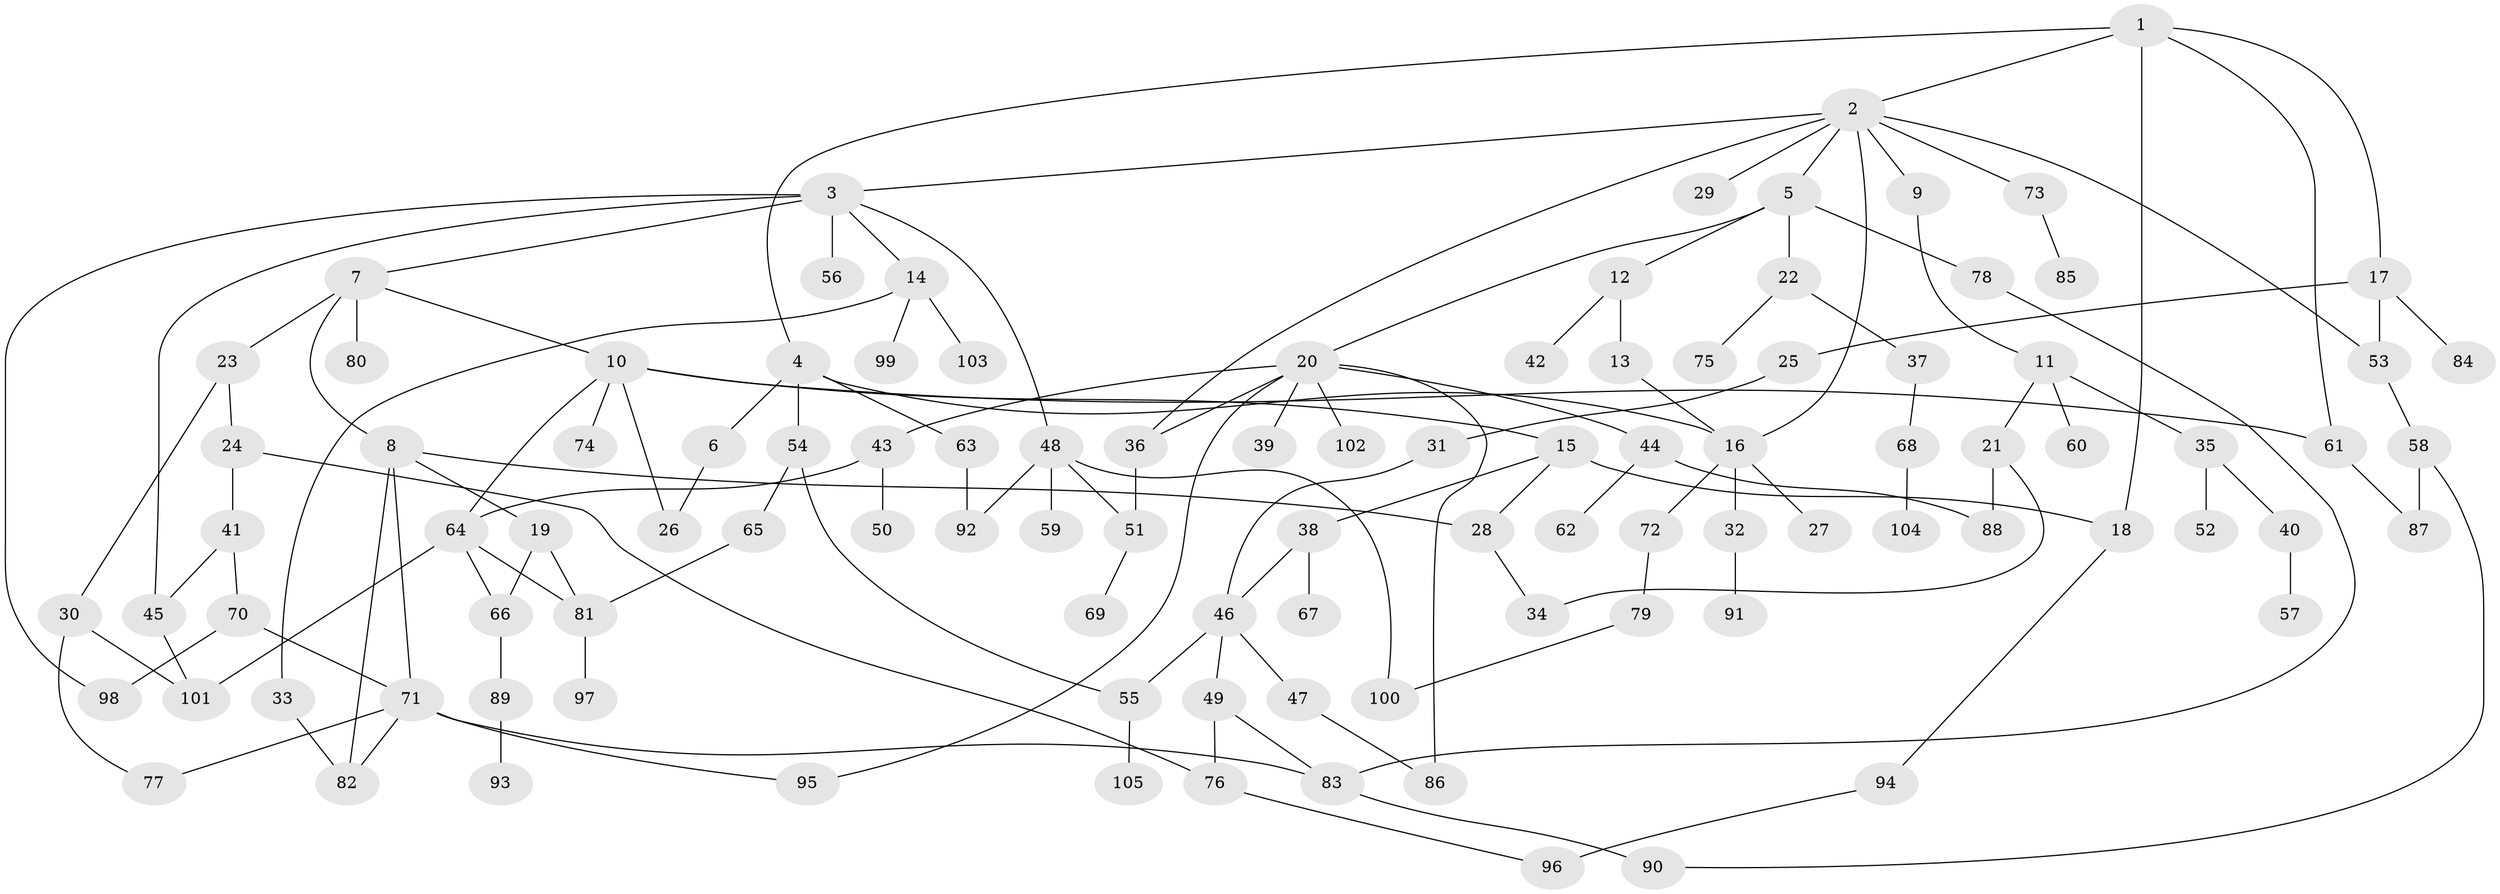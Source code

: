 // Generated by graph-tools (version 1.1) at 2025/13/03/09/25 04:13:27]
// undirected, 105 vertices, 139 edges
graph export_dot {
graph [start="1"]
  node [color=gray90,style=filled];
  1;
  2;
  3;
  4;
  5;
  6;
  7;
  8;
  9;
  10;
  11;
  12;
  13;
  14;
  15;
  16;
  17;
  18;
  19;
  20;
  21;
  22;
  23;
  24;
  25;
  26;
  27;
  28;
  29;
  30;
  31;
  32;
  33;
  34;
  35;
  36;
  37;
  38;
  39;
  40;
  41;
  42;
  43;
  44;
  45;
  46;
  47;
  48;
  49;
  50;
  51;
  52;
  53;
  54;
  55;
  56;
  57;
  58;
  59;
  60;
  61;
  62;
  63;
  64;
  65;
  66;
  67;
  68;
  69;
  70;
  71;
  72;
  73;
  74;
  75;
  76;
  77;
  78;
  79;
  80;
  81;
  82;
  83;
  84;
  85;
  86;
  87;
  88;
  89;
  90;
  91;
  92;
  93;
  94;
  95;
  96;
  97;
  98;
  99;
  100;
  101;
  102;
  103;
  104;
  105;
  1 -- 2;
  1 -- 4;
  1 -- 17;
  1 -- 18;
  1 -- 61;
  2 -- 3;
  2 -- 5;
  2 -- 9;
  2 -- 16;
  2 -- 29;
  2 -- 36;
  2 -- 53;
  2 -- 73;
  3 -- 7;
  3 -- 14;
  3 -- 48;
  3 -- 56;
  3 -- 98;
  3 -- 45;
  4 -- 6;
  4 -- 54;
  4 -- 63;
  4 -- 16;
  5 -- 12;
  5 -- 20;
  5 -- 22;
  5 -- 78;
  6 -- 26;
  7 -- 8;
  7 -- 10;
  7 -- 23;
  7 -- 80;
  8 -- 19;
  8 -- 82;
  8 -- 28;
  8 -- 71;
  9 -- 11;
  10 -- 15;
  10 -- 26;
  10 -- 61;
  10 -- 74;
  10 -- 64;
  11 -- 21;
  11 -- 35;
  11 -- 60;
  12 -- 13;
  12 -- 42;
  13 -- 16;
  14 -- 33;
  14 -- 99;
  14 -- 103;
  15 -- 18;
  15 -- 28;
  15 -- 38;
  16 -- 27;
  16 -- 32;
  16 -- 72;
  17 -- 25;
  17 -- 84;
  17 -- 53;
  18 -- 94;
  19 -- 66;
  19 -- 81;
  20 -- 39;
  20 -- 43;
  20 -- 44;
  20 -- 86;
  20 -- 95;
  20 -- 102;
  20 -- 36;
  21 -- 34;
  21 -- 88;
  22 -- 37;
  22 -- 75;
  23 -- 24;
  23 -- 30;
  24 -- 41;
  24 -- 76;
  25 -- 31;
  28 -- 34;
  30 -- 77;
  30 -- 101;
  31 -- 46;
  32 -- 91;
  33 -- 82;
  35 -- 40;
  35 -- 52;
  36 -- 51;
  37 -- 68;
  38 -- 46;
  38 -- 67;
  40 -- 57;
  41 -- 45;
  41 -- 70;
  43 -- 50;
  43 -- 64;
  44 -- 62;
  44 -- 88;
  45 -- 101;
  46 -- 47;
  46 -- 49;
  46 -- 55;
  47 -- 86;
  48 -- 59;
  48 -- 92;
  48 -- 100;
  48 -- 51;
  49 -- 76;
  49 -- 83;
  51 -- 69;
  53 -- 58;
  54 -- 65;
  54 -- 55;
  55 -- 105;
  58 -- 87;
  58 -- 90;
  61 -- 87;
  63 -- 92;
  64 -- 81;
  64 -- 101;
  64 -- 66;
  65 -- 81;
  66 -- 89;
  68 -- 104;
  70 -- 71;
  70 -- 98;
  71 -- 77;
  71 -- 95;
  71 -- 82;
  71 -- 83;
  72 -- 79;
  73 -- 85;
  76 -- 96;
  78 -- 83;
  79 -- 100;
  81 -- 97;
  83 -- 90;
  89 -- 93;
  94 -- 96;
}
